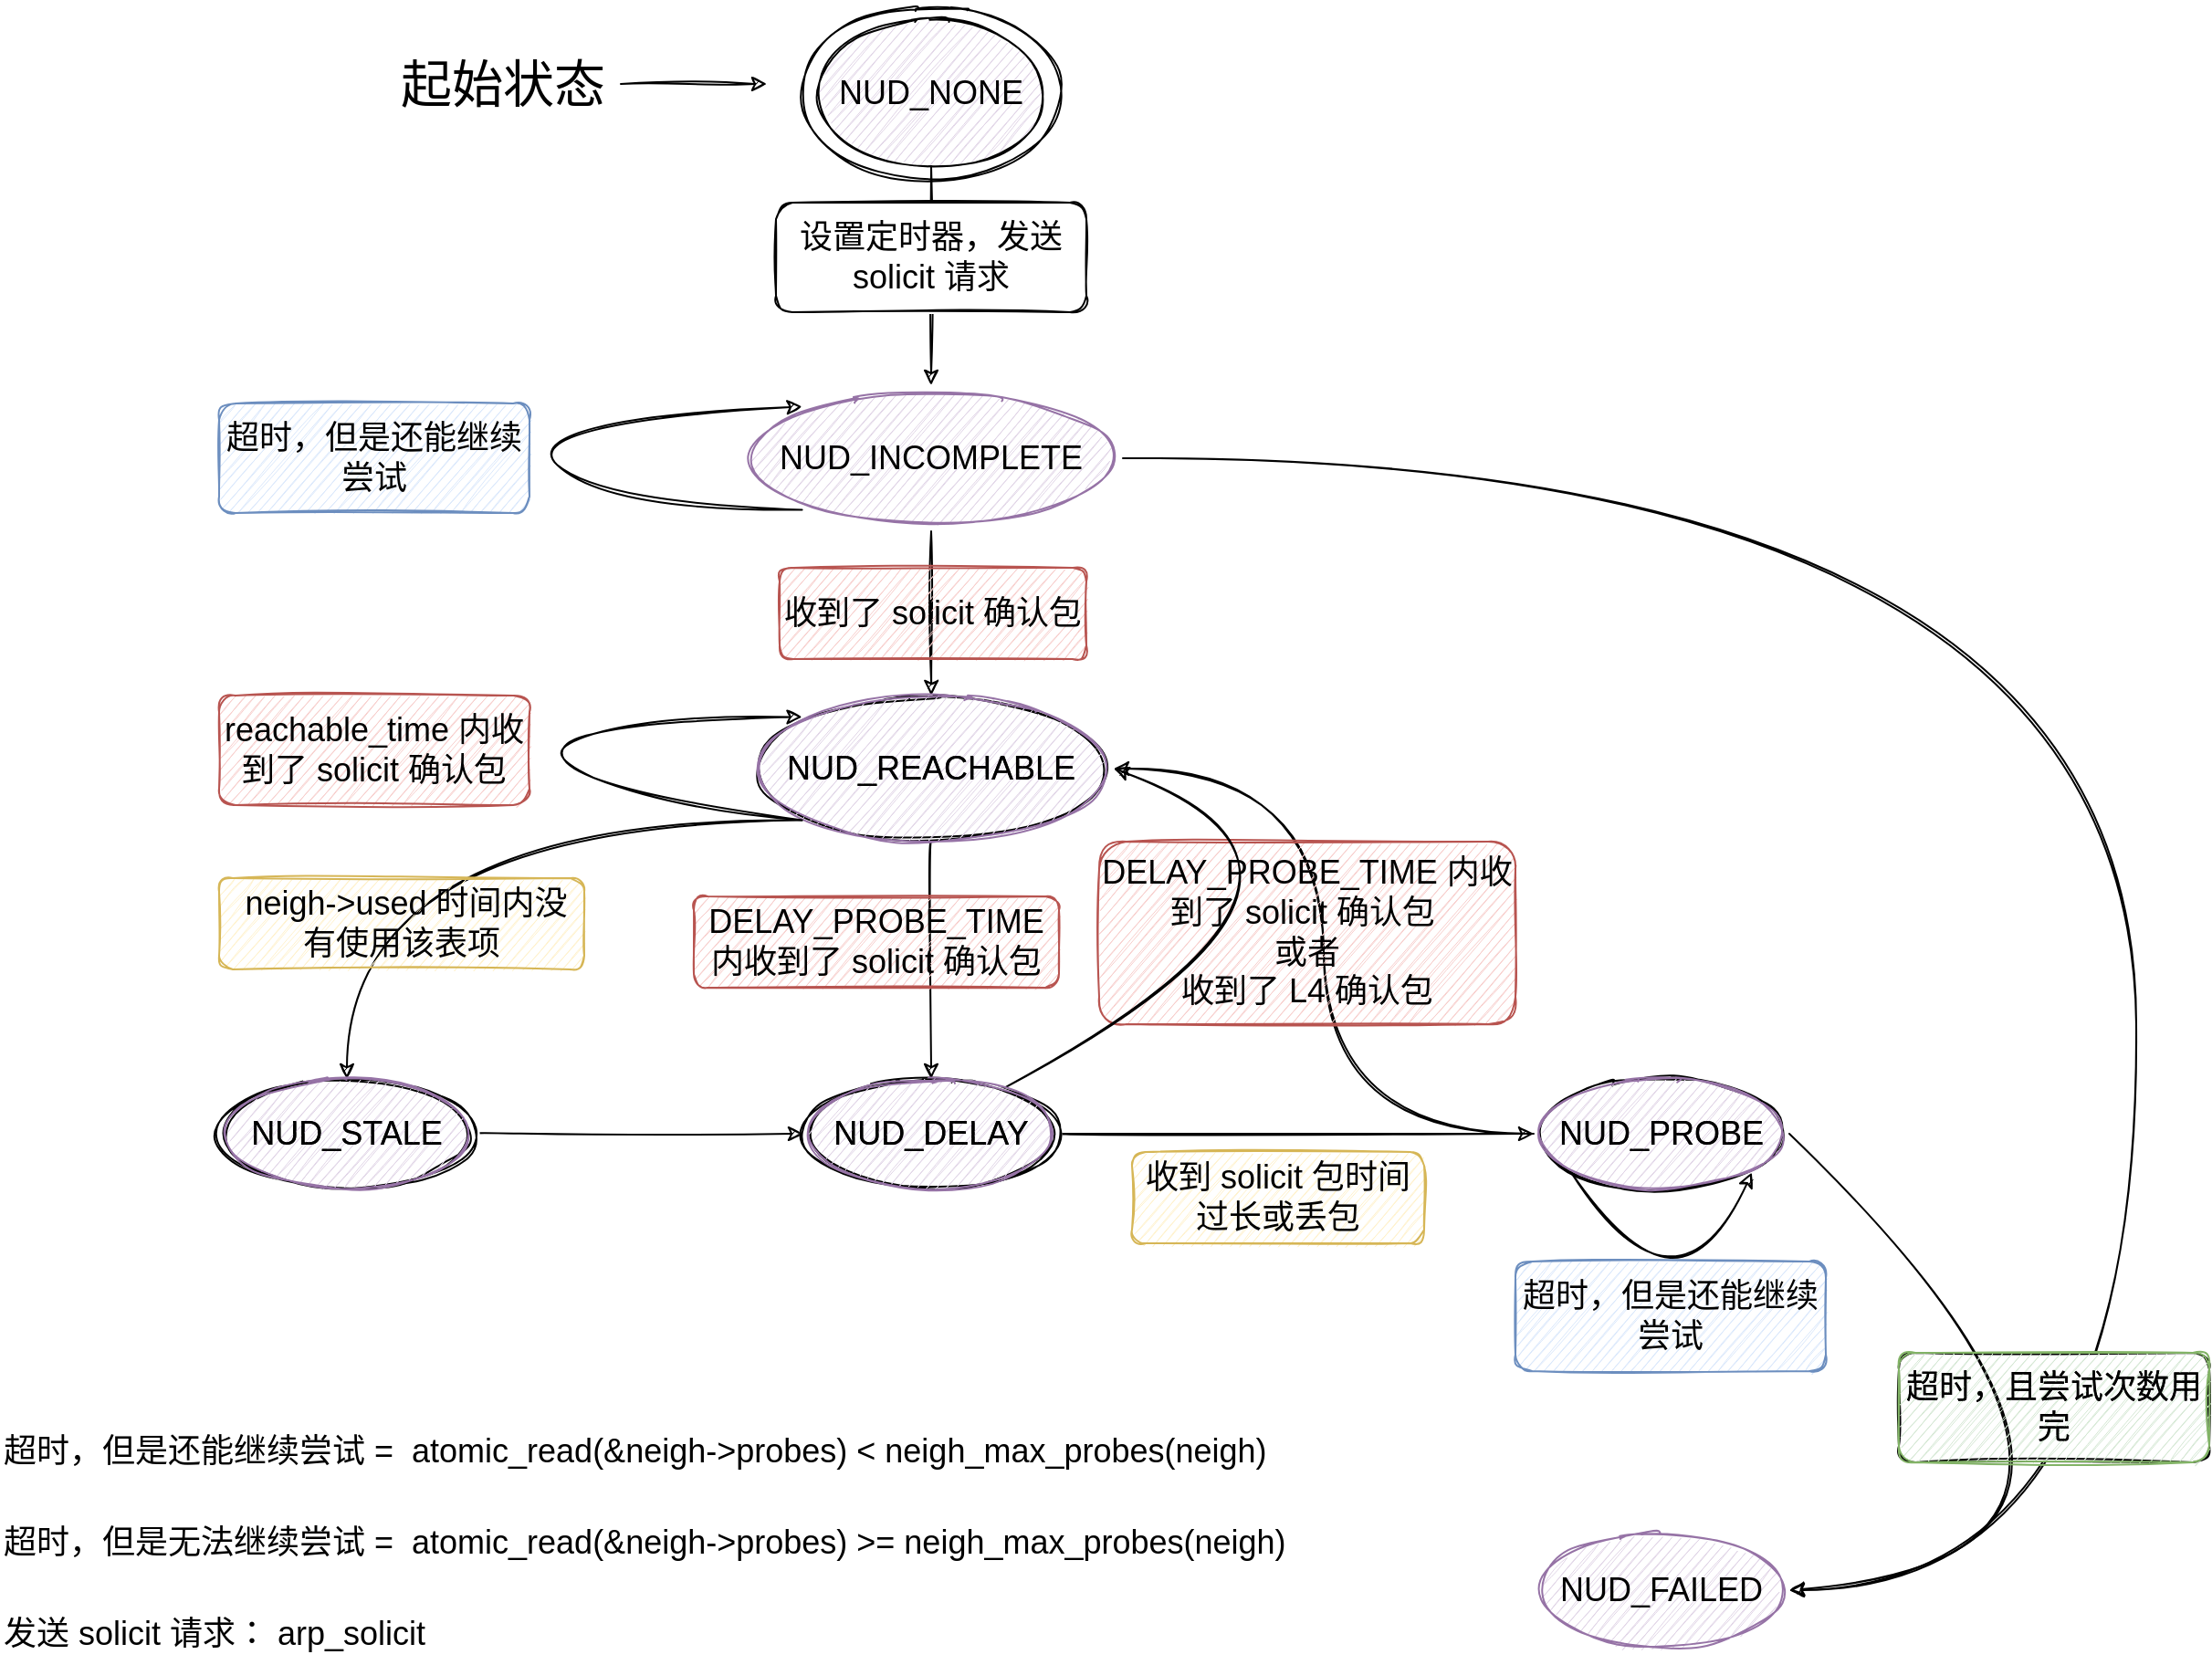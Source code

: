 <mxfile version="16.0.0" type="device"><diagram id="kShjeqgKQLWEnyNS2h9V" name="state machine"><mxGraphModel dx="1497" dy="911" grid="1" gridSize="10" guides="1" tooltips="1" connect="1" arrows="1" fold="1" page="1" pageScale="1" pageWidth="827" pageHeight="1169" math="0" shadow="0"><root><mxCell id="0"/><mxCell id="1" parent="0"/><mxCell id="-taStMSu0P1PElQJmMjp-57" value="" style="ellipse;whiteSpace=wrap;html=1;rounded=1;sketch=1;fontSize=18;strokeColor=#000000;" vertex="1" parent="1"><mxGeometry x="445" y="150" width="150" height="100" as="geometry"/></mxCell><mxCell id="-taStMSu0P1PElQJmMjp-1" value="超时，但是还能继续尝试" style="rounded=1;whiteSpace=wrap;html=1;sketch=1;fontSize=18;fillColor=#dae8fc;strokeColor=#6c8ebf;" vertex="1" parent="1"><mxGeometry x="130" y="370" width="170" height="60" as="geometry"/></mxCell><mxCell id="-taStMSu0P1PElQJmMjp-6" style="edgeStyle=orthogonalEdgeStyle;curved=1;rounded=1;sketch=1;orthogonalLoop=1;jettySize=auto;html=1;entryX=0.5;entryY=0;entryDx=0;entryDy=0;fontSize=18;" edge="1" parent="1" source="-taStMSu0P1PElQJmMjp-2"><mxGeometry relative="1" as="geometry"><mxPoint x="520" y="360.0" as="targetPoint"/></mxGeometry></mxCell><mxCell id="-taStMSu0P1PElQJmMjp-2" value="&lt;span&gt;NUD_NONE&lt;/span&gt;" style="ellipse;whiteSpace=wrap;html=1;rounded=1;sketch=1;fontSize=18;fillColor=#e1d5e7;strokeColor=#000000;" vertex="1" parent="1"><mxGeometry x="460" y="160" width="120" height="80" as="geometry"/></mxCell><mxCell id="-taStMSu0P1PElQJmMjp-12" style="edgeStyle=orthogonalEdgeStyle;curved=1;rounded=1;sketch=1;orthogonalLoop=1;jettySize=auto;html=1;entryX=1;entryY=0.5;entryDx=0;entryDy=0;fontSize=18;exitX=1;exitY=0.5;exitDx=0;exitDy=0;" edge="1" parent="1" source="-taStMSu0P1PElQJmMjp-53" target="-taStMSu0P1PElQJmMjp-11"><mxGeometry relative="1" as="geometry"><mxPoint x="606.603" y="420.0" as="sourcePoint"/><Array as="points"><mxPoint x="1180" y="400"/><mxPoint x="1180" y="1020"/></Array></mxGeometry></mxCell><mxCell id="-taStMSu0P1PElQJmMjp-43" style="edgeStyle=orthogonalEdgeStyle;curved=1;rounded=1;sketch=1;orthogonalLoop=1;jettySize=auto;html=1;entryX=0.5;entryY=0;entryDx=0;entryDy=0;fontSize=18;" edge="1" parent="1" target="-taStMSu0P1PElQJmMjp-29"><mxGeometry relative="1" as="geometry"><mxPoint x="520" y="440.0" as="sourcePoint"/></mxGeometry></mxCell><mxCell id="-taStMSu0P1PElQJmMjp-4" value="" style="curved=1;endArrow=classic;html=1;rounded=1;sketch=1;fontSize=18;exitX=0;exitY=1;exitDx=0;exitDy=0;entryX=0;entryY=0;entryDx=0;entryDy=0;" edge="1" parent="1"><mxGeometry width="50" height="50" relative="1" as="geometry"><mxPoint x="449.289" y="428.284" as="sourcePoint"/><mxPoint x="449.289" y="371.716" as="targetPoint"/><Array as="points"><mxPoint x="340" y="427"/><mxPoint x="290" y="380"/></Array></mxGeometry></mxCell><mxCell id="-taStMSu0P1PElQJmMjp-5" value="超时，且尝试次数用完" style="rounded=1;whiteSpace=wrap;html=1;sketch=1;fontSize=18;" vertex="1" parent="1"><mxGeometry x="1050" y="890" width="170" height="60" as="geometry"/></mxCell><mxCell id="-taStMSu0P1PElQJmMjp-7" value="设置定时器，发送 solicit 请求" style="rounded=1;whiteSpace=wrap;html=1;sketch=1;fontSize=18;" vertex="1" parent="1"><mxGeometry x="435" y="260" width="170" height="60" as="geometry"/></mxCell><mxCell id="-taStMSu0P1PElQJmMjp-27" style="edgeStyle=orthogonalEdgeStyle;curved=1;rounded=1;sketch=1;orthogonalLoop=1;jettySize=auto;html=1;entryX=0;entryY=0.5;entryDx=0;entryDy=0;fontSize=18;" edge="1" parent="1" source="-taStMSu0P1PElQJmMjp-8" target="-taStMSu0P1PElQJmMjp-9"><mxGeometry relative="1" as="geometry"/></mxCell><mxCell id="-taStMSu0P1PElQJmMjp-8" value="&lt;span&gt;NUD_STALE&lt;/span&gt;" style="ellipse;whiteSpace=wrap;html=1;rounded=1;sketch=1;fontSize=18;" vertex="1" parent="1"><mxGeometry x="130" y="740" width="140" height="60" as="geometry"/></mxCell><mxCell id="-taStMSu0P1PElQJmMjp-21" style="edgeStyle=orthogonalEdgeStyle;curved=1;rounded=1;sketch=1;orthogonalLoop=1;jettySize=auto;html=1;fontSize=18;" edge="1" parent="1" source="-taStMSu0P1PElQJmMjp-9" target="-taStMSu0P1PElQJmMjp-10"><mxGeometry relative="1" as="geometry"/></mxCell><mxCell id="-taStMSu0P1PElQJmMjp-9" value="&lt;span&gt;NUD_DELAY&lt;/span&gt;" style="ellipse;whiteSpace=wrap;html=1;rounded=1;sketch=1;fontSize=18;" vertex="1" parent="1"><mxGeometry x="450" y="740" width="140" height="60" as="geometry"/></mxCell><mxCell id="-taStMSu0P1PElQJmMjp-38" style="edgeStyle=orthogonalEdgeStyle;curved=1;rounded=1;sketch=1;orthogonalLoop=1;jettySize=auto;html=1;entryX=1;entryY=0.5;entryDx=0;entryDy=0;fontSize=18;" edge="1" parent="1" source="-taStMSu0P1PElQJmMjp-10" target="-taStMSu0P1PElQJmMjp-29"><mxGeometry relative="1" as="geometry"/></mxCell><mxCell id="-taStMSu0P1PElQJmMjp-10" value="&lt;span&gt;NUD_PROBE&lt;/span&gt;" style="ellipse;whiteSpace=wrap;html=1;rounded=1;sketch=1;fontSize=18;" vertex="1" parent="1"><mxGeometry x="850" y="740" width="140" height="60" as="geometry"/></mxCell><mxCell id="-taStMSu0P1PElQJmMjp-11" value="&lt;span&gt;NUD_FAILED&lt;/span&gt;" style="ellipse;whiteSpace=wrap;html=1;rounded=1;sketch=1;fontSize=18;fillColor=#e1d5e7;strokeColor=#9673a6;" vertex="1" parent="1"><mxGeometry x="850" y="990" width="140" height="60" as="geometry"/></mxCell><mxCell id="-taStMSu0P1PElQJmMjp-19" value="超时，但是还能继续尝试" style="rounded=1;whiteSpace=wrap;html=1;sketch=1;fontSize=18;fillColor=#dae8fc;strokeColor=#6c8ebf;" vertex="1" parent="1"><mxGeometry x="840" y="840" width="170" height="60" as="geometry"/></mxCell><mxCell id="-taStMSu0P1PElQJmMjp-26" value="DELAY_PROBE_TIME 内收到了 solicit 确认包&amp;nbsp;&lt;br&gt;或者&lt;br&gt;收到了 L4 确认包" style="rounded=1;whiteSpace=wrap;html=1;sketch=1;fontSize=18;fillColor=#f8cecc;strokeColor=#b85450;" vertex="1" parent="1"><mxGeometry x="612" y="610" width="228" height="100" as="geometry"/></mxCell><mxCell id="-taStMSu0P1PElQJmMjp-28" value="收到 solicit 包时间过长或丢包" style="rounded=1;whiteSpace=wrap;html=1;sketch=1;fontSize=18;fillColor=#fff2cc;strokeColor=#d6b656;" vertex="1" parent="1"><mxGeometry x="630" y="780" width="160" height="50" as="geometry"/></mxCell><mxCell id="-taStMSu0P1PElQJmMjp-42" style="edgeStyle=orthogonalEdgeStyle;curved=1;rounded=1;sketch=1;orthogonalLoop=1;jettySize=auto;html=1;entryX=0.5;entryY=0;entryDx=0;entryDy=0;fontSize=18;exitX=0;exitY=1;exitDx=0;exitDy=0;" edge="1" parent="1" source="-taStMSu0P1PElQJmMjp-52" target="-taStMSu0P1PElQJmMjp-8"><mxGeometry relative="1" as="geometry"/></mxCell><mxCell id="-taStMSu0P1PElQJmMjp-29" value="&lt;span&gt;NUD_REACHABLE&lt;/span&gt;" style="ellipse;whiteSpace=wrap;html=1;rounded=1;sketch=1;fontSize=18;" vertex="1" parent="1"><mxGeometry x="420" y="530" width="200" height="80" as="geometry"/></mxCell><mxCell id="-taStMSu0P1PElQJmMjp-30" value="" style="endArrow=classic;html=1;rounded=1;sketch=1;fontSize=18;curved=1;exitX=0.776;exitY=0.094;exitDx=0;exitDy=0;exitPerimeter=0;entryX=1;entryY=0.5;entryDx=0;entryDy=0;" edge="1" parent="1" source="-taStMSu0P1PElQJmMjp-9" target="-taStMSu0P1PElQJmMjp-29"><mxGeometry width="50" height="50" relative="1" as="geometry"><mxPoint x="500" y="710" as="sourcePoint"/><mxPoint x="559" y="600" as="targetPoint"/><Array as="points"><mxPoint x="780" y="630"/></Array></mxGeometry></mxCell><mxCell id="-taStMSu0P1PElQJmMjp-31" value="" style="endArrow=classic;html=1;rounded=1;sketch=1;fontSize=18;curved=1;exitX=0.5;exitY=1;exitDx=0;exitDy=0;entryX=0.5;entryY=0;entryDx=0;entryDy=0;" edge="1" parent="1" source="-taStMSu0P1PElQJmMjp-52" target="-taStMSu0P1PElQJmMjp-50"><mxGeometry width="50" height="50" relative="1" as="geometry"><mxPoint x="470" y="720" as="sourcePoint"/><mxPoint x="520" y="670" as="targetPoint"/></mxGeometry></mxCell><mxCell id="-taStMSu0P1PElQJmMjp-36" value="" style="curved=1;endArrow=classic;html=1;rounded=1;sketch=1;fontSize=18;exitX=0;exitY=1;exitDx=0;exitDy=0;entryX=1;entryY=1;entryDx=0;entryDy=0;" edge="1" parent="1" source="-taStMSu0P1PElQJmMjp-10" target="-taStMSu0P1PElQJmMjp-10"><mxGeometry width="50" height="50" relative="1" as="geometry"><mxPoint x="880" y="880" as="sourcePoint"/><mxPoint x="930" y="830" as="targetPoint"/><Array as="points"><mxPoint x="930" y="880"/></Array></mxGeometry></mxCell><mxCell id="-taStMSu0P1PElQJmMjp-40" value="DELAY_PROBE_TIME 内收到了 solicit 确认包" style="rounded=1;whiteSpace=wrap;html=1;sketch=1;fontSize=18;fillColor=#f8cecc;strokeColor=#b85450;" vertex="1" parent="1"><mxGeometry x="390" y="640" width="200" height="50" as="geometry"/></mxCell><mxCell id="-taStMSu0P1PElQJmMjp-41" value="&amp;nbsp;neigh-&amp;gt;used 时间内没有使用该表项" style="rounded=1;whiteSpace=wrap;html=1;sketch=1;fontSize=18;fillColor=#fff2cc;strokeColor=#d6b656;" vertex="1" parent="1"><mxGeometry x="130" y="630" width="200" height="50" as="geometry"/></mxCell><mxCell id="-taStMSu0P1PElQJmMjp-44" value="收到了 solicit 确认包" style="rounded=1;whiteSpace=wrap;html=1;sketch=1;fontSize=18;fillColor=#f8cecc;strokeColor=#b85450;" vertex="1" parent="1"><mxGeometry x="437" y="460" width="168" height="50" as="geometry"/></mxCell><mxCell id="-taStMSu0P1PElQJmMjp-45" value="" style="curved=1;endArrow=classic;html=1;rounded=1;sketch=1;fontSize=18;exitX=1;exitY=0.5;exitDx=0;exitDy=0;entryX=1;entryY=0.5;entryDx=0;entryDy=0;" edge="1" parent="1" source="-taStMSu0P1PElQJmMjp-10" target="-taStMSu0P1PElQJmMjp-11"><mxGeometry width="50" height="50" relative="1" as="geometry"><mxPoint x="690" y="1040" as="sourcePoint"/><mxPoint x="740" y="990" as="targetPoint"/><Array as="points"><mxPoint x="1230" y="1000"/></Array></mxGeometry></mxCell><mxCell id="-taStMSu0P1PElQJmMjp-46" value="超时，且尝试次数用完" style="rounded=1;whiteSpace=wrap;html=1;sketch=1;fontSize=18;fillColor=#d5e8d4;strokeColor=#82b366;" vertex="1" parent="1"><mxGeometry x="1050" y="890" width="170" height="60" as="geometry"/></mxCell><mxCell id="-taStMSu0P1PElQJmMjp-47" value="&lt;span&gt;NUD_STALE&lt;/span&gt;" style="ellipse;whiteSpace=wrap;html=1;rounded=1;sketch=1;fontSize=18;" vertex="1" parent="1"><mxGeometry x="130" y="740" width="140" height="60" as="geometry"/></mxCell><mxCell id="-taStMSu0P1PElQJmMjp-48" value="&lt;span&gt;NUD_DELAY&lt;/span&gt;" style="ellipse;whiteSpace=wrap;html=1;rounded=1;sketch=1;fontSize=18;" vertex="1" parent="1"><mxGeometry x="450" y="740" width="140" height="60" as="geometry"/></mxCell><mxCell id="-taStMSu0P1PElQJmMjp-49" value="&lt;span&gt;NUD_STALE&lt;/span&gt;" style="ellipse;whiteSpace=wrap;html=1;rounded=1;sketch=1;fontSize=18;fillColor=#e1d5e7;strokeColor=#9673a6;" vertex="1" parent="1"><mxGeometry x="130" y="740" width="140" height="60" as="geometry"/></mxCell><mxCell id="-taStMSu0P1PElQJmMjp-50" value="&lt;span&gt;NUD_DELAY&lt;/span&gt;" style="ellipse;whiteSpace=wrap;html=1;rounded=1;sketch=1;fontSize=18;fillColor=#e1d5e7;strokeColor=#9673a6;" vertex="1" parent="1"><mxGeometry x="450" y="740" width="140" height="60" as="geometry"/></mxCell><mxCell id="-taStMSu0P1PElQJmMjp-51" value="&lt;span&gt;NUD_PROBE&lt;/span&gt;" style="ellipse;whiteSpace=wrap;html=1;rounded=1;sketch=1;fontSize=18;fillColor=#e1d5e7;strokeColor=#9673a6;" vertex="1" parent="1"><mxGeometry x="850" y="740" width="140" height="60" as="geometry"/></mxCell><mxCell id="-taStMSu0P1PElQJmMjp-52" value="&lt;span&gt;NUD_REACHABLE&lt;/span&gt;" style="ellipse;whiteSpace=wrap;html=1;rounded=1;sketch=1;fontSize=18;fillColor=#e1d5e7;strokeColor=#9673a6;" vertex="1" parent="1"><mxGeometry x="420" y="530" width="200" height="80" as="geometry"/></mxCell><mxCell id="-taStMSu0P1PElQJmMjp-53" value="&lt;span&gt;NUD_INCOMPLETE&lt;/span&gt;" style="ellipse;whiteSpace=wrap;html=1;rounded=1;sketch=1;fontSize=18;fillColor=#e1d5e7;strokeColor=#9673a6;" vertex="1" parent="1"><mxGeometry x="415" y="365" width="210" height="70" as="geometry"/></mxCell><mxCell id="-taStMSu0P1PElQJmMjp-54" value="" style="curved=1;endArrow=classic;html=1;rounded=1;sketch=1;fontSize=18;exitX=0;exitY=1;exitDx=0;exitDy=0;entryX=0;entryY=0;entryDx=0;entryDy=0;" edge="1" parent="1" source="-taStMSu0P1PElQJmMjp-52" target="-taStMSu0P1PElQJmMjp-52"><mxGeometry width="50" height="50" relative="1" as="geometry"><mxPoint x="413.289" y="510.004" as="sourcePoint"/><mxPoint x="413.289" y="453.436" as="targetPoint"/><Array as="points"><mxPoint x="370" y="590"/><mxPoint x="300" y="560"/><mxPoint x="370" y="542"/></Array></mxGeometry></mxCell><mxCell id="-taStMSu0P1PElQJmMjp-55" value="reachable_time 内收到了 solicit 确认包" style="rounded=1;whiteSpace=wrap;html=1;sketch=1;fontSize=18;fillColor=#f8cecc;strokeColor=#b85450;" vertex="1" parent="1"><mxGeometry x="130" y="530" width="170" height="60" as="geometry"/></mxCell><mxCell id="-taStMSu0P1PElQJmMjp-59" style="edgeStyle=orthogonalEdgeStyle;curved=1;rounded=1;sketch=1;orthogonalLoop=1;jettySize=auto;html=1;fontSize=18;" edge="1" parent="1" source="-taStMSu0P1PElQJmMjp-58"><mxGeometry relative="1" as="geometry"><mxPoint x="430" y="195" as="targetPoint"/></mxGeometry></mxCell><mxCell id="-taStMSu0P1PElQJmMjp-58" value="起始状态" style="text;html=1;align=center;verticalAlign=middle;resizable=0;points=[];autosize=1;strokeColor=none;fillColor=none;fontSize=28;" vertex="1" parent="1"><mxGeometry x="220" y="175" width="130" height="40" as="geometry"/></mxCell><mxCell id="-taStMSu0P1PElQJmMjp-60" value="&lt;span style=&quot;font-size: 18px&quot;&gt;超时，但是还能继续尝试 =&amp;nbsp;&amp;nbsp;atomic_read(&amp;amp;neigh-&amp;gt;probes) &amp;lt; neigh_max_probes(neigh)&lt;/span&gt;" style="text;html=1;align=left;verticalAlign=middle;resizable=0;points=[];autosize=1;strokeColor=none;fillColor=none;fontSize=28;" vertex="1" parent="1"><mxGeometry x="10" y="920" width="710" height="40" as="geometry"/></mxCell><mxCell id="-taStMSu0P1PElQJmMjp-61" value="&lt;span style=&quot;font-size: 18px&quot;&gt;超时，但是无法继续尝试 =&amp;nbsp;&amp;nbsp;atomic_read(&amp;amp;neigh-&amp;gt;probes) &amp;gt;= neigh_max_probes(neigh)&lt;/span&gt;" style="text;html=1;align=left;verticalAlign=middle;resizable=0;points=[];autosize=1;strokeColor=none;fillColor=none;fontSize=28;" vertex="1" parent="1"><mxGeometry x="10" y="970" width="720" height="40" as="geometry"/></mxCell><mxCell id="-taStMSu0P1PElQJmMjp-63" value="&lt;span style=&quot;font-size: 18px&quot;&gt;发送 solicit 请求： arp_solicit&lt;/span&gt;" style="text;html=1;align=left;verticalAlign=middle;resizable=0;points=[];autosize=1;strokeColor=none;fillColor=none;fontSize=28;" vertex="1" parent="1"><mxGeometry x="10" y="1020" width="250" height="40" as="geometry"/></mxCell></root></mxGraphModel></diagram></mxfile>